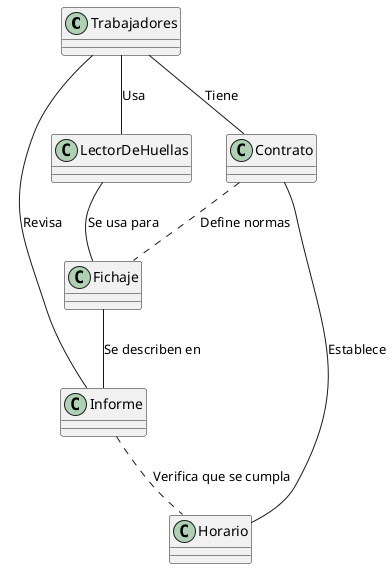 @startuml
class Trabajadores{}
class LectorDeHuellas{}
class Fichaje{}
class Informe{}
class Horario{}
class Contrato{}

Trabajadores -- Contrato : Tiene
Trabajadores -- LectorDeHuellas : Usa
LectorDeHuellas -- Fichaje : Se usa para
Fichaje -- Informe : Se describen en 
Informe .. Horario : Verifica que se cumpla
Trabajadores -- Informe : Revisa
Contrato -- Horario : Establece
Contrato .. Fichaje : Define normas
@enduml